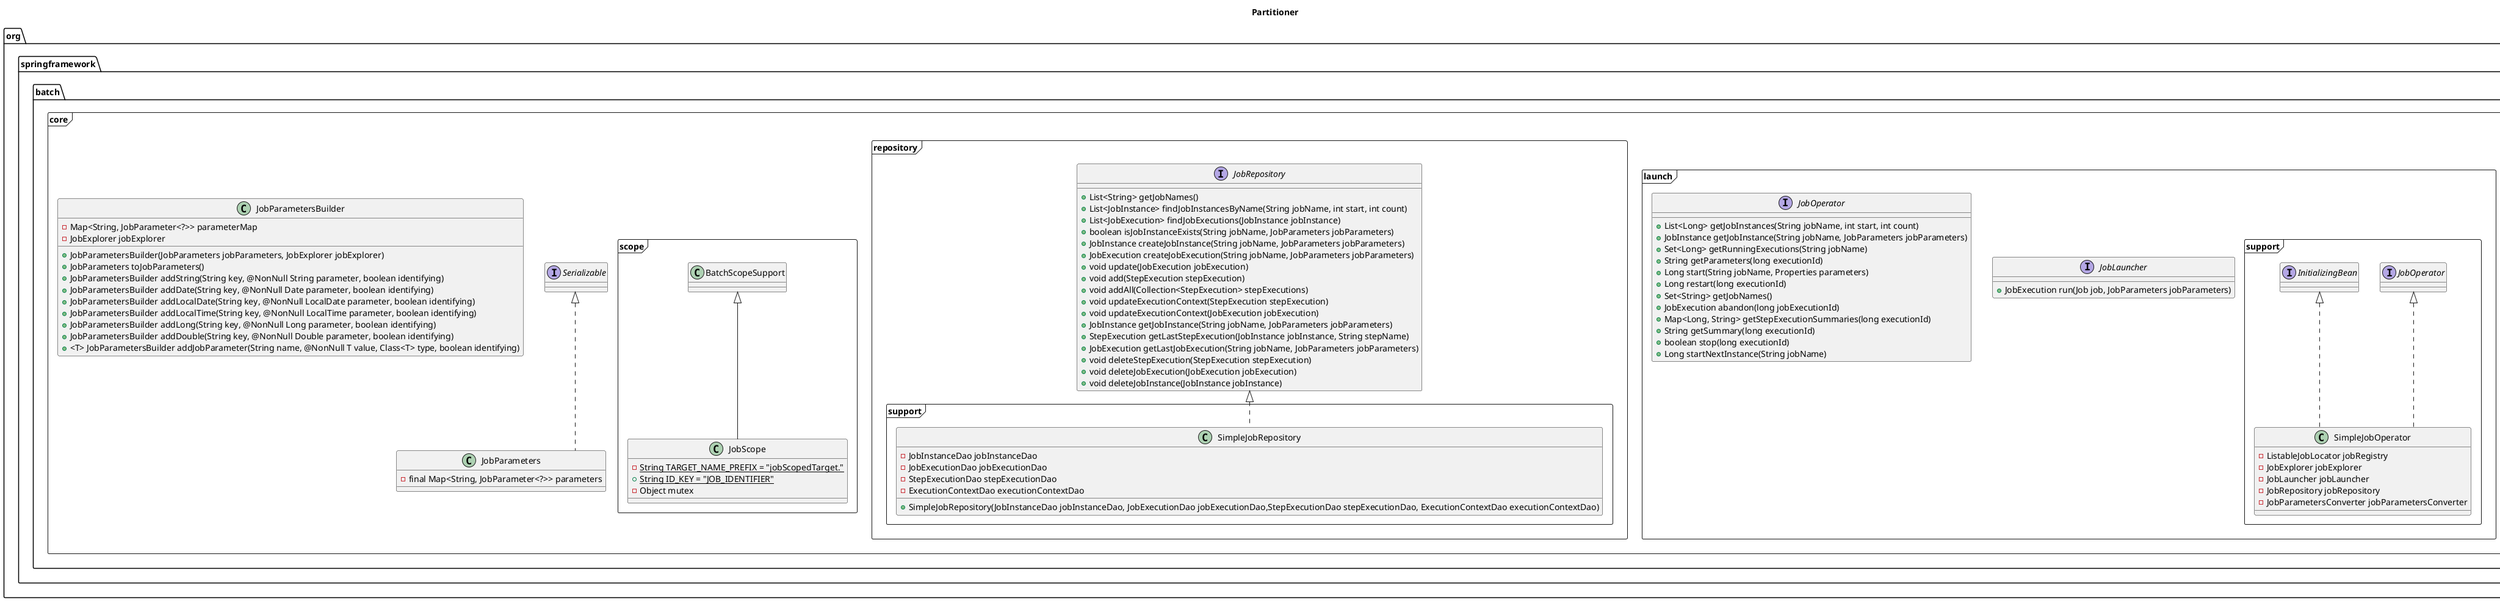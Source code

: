 @startuml


skinparam linetype polyline
skinparam linetype ortho

title: Partitioner

package org.springframework.batch.core <<Frame>> {
    class JobParameters implements Serializable {
        - final Map<String, JobParameter<?>> parameters
    }
    class JobParametersBuilder {
        - Map<String, JobParameter<?>> parameterMap
        - JobExplorer jobExplorer
        + JobParametersBuilder(JobParameters jobParameters, JobExplorer jobExplorer)
        + JobParameters toJobParameters()
        + JobParametersBuilder addString(String key, @NonNull String parameter, boolean identifying)
        + JobParametersBuilder addDate(String key, @NonNull Date parameter, boolean identifying)
        + JobParametersBuilder addLocalDate(String key, @NonNull LocalDate parameter, boolean identifying)
        + JobParametersBuilder addLocalTime(String key, @NonNull LocalTime parameter, boolean identifying)
        + JobParametersBuilder addLong(String key, @NonNull Long parameter, boolean identifying)
        + JobParametersBuilder addDouble(String key, @NonNull Double parameter, boolean identifying)
        + <T> JobParametersBuilder addJobParameter(String name, @NonNull T value, Class<T> type, boolean identifying)
    }
}


package org.springframework.batch.core.launch <<Frame>> {

    interface JobLauncher {
        + JobExecution run(Job job, JobParameters jobParameters)
    }
    interface JobOperator {
        + List<Long> getJobInstances(String jobName, int start, int count)
        + JobInstance getJobInstance(String jobName, JobParameters jobParameters)
        + Set<Long> getRunningExecutions(String jobName)
        + String getParameters(long executionId)
        + Long start(String jobName, Properties parameters)
        + Long restart(long executionId)
        + Set<String> getJobNames()
        + JobExecution abandon(long jobExecutionId)
        + Map<Long, String> getStepExecutionSummaries(long executionId)
        + String getSummary(long executionId)
        + boolean stop(long executionId)
        + Long startNextInstance(String jobName)
    }
}


package org.springframework.batch.core.launch.support <<Frame>> {
    class SimpleJobOperator implements JobOperator, InitializingBean {
        - ListableJobLocator jobRegistry
        - JobExplorer jobExplorer
        - JobLauncher jobLauncher
        - JobRepository jobRepository
        - JobParametersConverter jobParametersConverter
    }
}


package org.springframework.batch.core.repository <<Frame>> {
    interface JobRepository {
        + List<String> getJobNames()
        + List<JobInstance> findJobInstancesByName(String jobName, int start, int count)
        + List<JobExecution> findJobExecutions(JobInstance jobInstance)
        + boolean isJobInstanceExists(String jobName, JobParameters jobParameters)
        + JobInstance createJobInstance(String jobName, JobParameters jobParameters)
        + JobExecution createJobExecution(String jobName, JobParameters jobParameters)
        + void update(JobExecution jobExecution)
        + void add(StepExecution stepExecution)
        + void addAll(Collection<StepExecution> stepExecutions)
        + void updateExecutionContext(StepExecution stepExecution)
        + void updateExecutionContext(JobExecution jobExecution)
        + JobInstance getJobInstance(String jobName, JobParameters jobParameters)
        + StepExecution getLastStepExecution(JobInstance jobInstance, String stepName)
        + JobExecution getLastJobExecution(String jobName, JobParameters jobParameters)
        + void deleteStepExecution(StepExecution stepExecution)
        + void deleteJobExecution(JobExecution jobExecution)
        + void deleteJobInstance(JobInstance jobInstance)
    }
}

package org.springframework.batch.core.repository.support <<Frame>> {
    class SimpleJobRepository implements org.springframework.batch.core.repository.JobRepository {
        - JobInstanceDao jobInstanceDao
        - JobExecutionDao jobExecutionDao
        - StepExecutionDao stepExecutionDao
        - ExecutionContextDao executionContextDao
        + SimpleJobRepository(JobInstanceDao jobInstanceDao, JobExecutionDao jobExecutionDao,StepExecutionDao stepExecutionDao, ExecutionContextDao executionContextDao)
    }
}


package org.springframework.batch.core.scope <<Frame>> {
    class JobScope extends BatchScopeSupport {
        - {static} String TARGET_NAME_PREFIX = "jobScopedTarget."
        + {static} String ID_KEY = "JOB_IDENTIFIER"
        - Object mutex
    }
}
@enduml